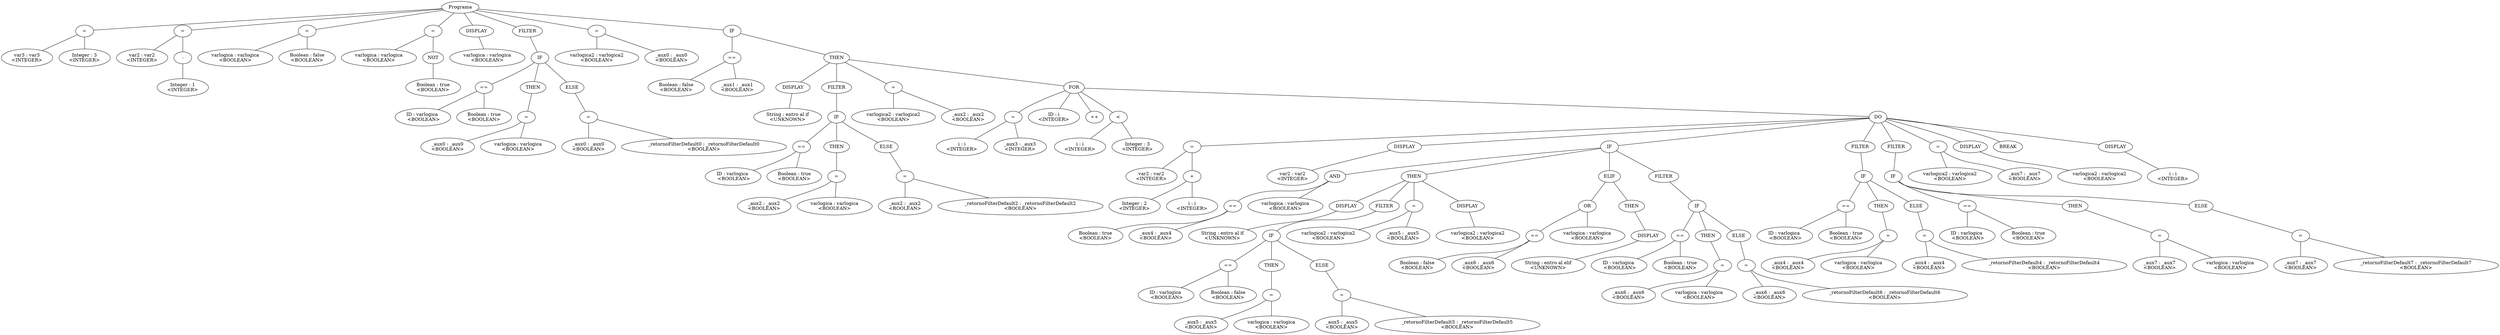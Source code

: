 graph G {nodo_25413947[label="Programa"]
nodo_1349814426[label="="]
nodo_25413947--nodo_1349814426
nodo_1291331293[label="var3 : var3\n<INTEGER>"]
nodo_1349814426--nodo_1291331293
nodo_908130239[label="Integer : 3\n<INTEGER>"]
nodo_1349814426--nodo_908130239
nodo_703937105[label="="]
nodo_25413947--nodo_703937105
nodo_1563510701[label="var2 : var2\n<INTEGER>"]
nodo_703937105--nodo_1563510701
nodo_1358056472[label="-"]
nodo_703937105--nodo_1358056472
nodo_1641993398[label="Integer : 1\n<INTEGER>"]
nodo_1358056472--nodo_1641993398
nodo_1643732334[label="="]
nodo_25413947--nodo_1643732334
nodo_908223187[label="varlogica : varlogica\n<BOOLEAN>"]
nodo_1643732334--nodo_908223187
nodo_1953659523[label="Boolean : false\n<BOOLEAN>"]
nodo_1643732334--nodo_1953659523
nodo_1662942175[label="="]
nodo_25413947--nodo_1662942175
nodo_1210538239[label="varlogica : varlogica\n<BOOLEAN>"]
nodo_1662942175--nodo_1210538239
nodo_1832292306[label="NOT"]
nodo_1662942175--nodo_1832292306
nodo_183981717[label="Boolean : true\n<BOOLEAN>"]
nodo_1832292306--nodo_183981717
nodo_438764695[label="DISPLAY"]
nodo_25413947--nodo_438764695
nodo_1748326284[label="varlogica : varlogica\n<BOOLEAN>"]
nodo_438764695--nodo_1748326284
nodo_824446279[label="FILTER"]
nodo_25413947--nodo_824446279
nodo_22525448[label="IF"]
nodo_824446279--nodo_22525448
nodo_603326729[label="=="]
nodo_22525448--nodo_603326729
nodo_1639818188[label="ID : varlogica 
 <BOOLEAN>"]
nodo_603326729--nodo_1639818188
nodo_1893913737[label="Boolean : true\n<BOOLEAN>"]
nodo_603326729--nodo_1893913737
nodo_1287244651[label="="]
nodo_362215819--nodo_1287244651
nodo_1595157940[label="_aux0 : _aux0\n<BOOLEAN>"]
nodo_1287244651--nodo_1595157940
nodo_1396397657[label="varlogica : varlogica\n<BOOLEAN>"]
nodo_1287244651--nodo_1396397657
nodo_22525448--nodo_362215819
nodo_362215819[label="THEN"]
nodo_22525448--nodo_996149884
nodo_996149884[label="ELSE"]
nodo_890996267[label="="]
nodo_996149884--nodo_890996267
nodo_939258224[label="_aux0 : _aux0\n<BOOLEAN>"]
nodo_890996267--nodo_939258224
nodo_1241252790[label="_retornoFilterDefault0 : _retornoFilterDefault0\n<BOOLEAN>"]
nodo_890996267--nodo_1241252790
nodo_1090264398[label="="]
nodo_25413947--nodo_1090264398
nodo_692056484[label="varlogica2 : varlogica2\n<BOOLEAN>"]
nodo_1090264398--nodo_692056484
nodo_1101526402[label="_aux0 : _aux0\n<BOOLEAN>"]
nodo_1090264398--nodo_1101526402
nodo_1760542643[label="IF"]
nodo_25413947--nodo_1760542643
nodo_1222232461[label="=="]
nodo_1760542643--nodo_1222232461
nodo_515744739[label="Boolean : false\n<BOOLEAN>"]
nodo_1222232461--nodo_515744739
nodo_1615355475[label="_aux1 : _aux1\n<BOOLEAN>"]
nodo_1222232461--nodo_1615355475
nodo_1968138190[label="DISPLAY"]
nodo_570632655--nodo_1968138190
nodo_1935433035[label="String : entro al if\n<UNKNOWN>"]
nodo_1968138190--nodo_1935433035
nodo_9263736[label="FILTER"]
nodo_570632655--nodo_9263736
nodo_571815676[label="IF"]
nodo_9263736--nodo_571815676
nodo_745161831[label="=="]
nodo_571815676--nodo_745161831
nodo_1036903076[label="ID : varlogica 
 <BOOLEAN>"]
nodo_745161831--nodo_1036903076
nodo_1467560447[label="Boolean : true\n<BOOLEAN>"]
nodo_745161831--nodo_1467560447
nodo_1557155642[label="="]
nodo_324562104--nodo_1557155642
nodo_577204667[label="_aux2 : _aux2\n<BOOLEAN>"]
nodo_1557155642--nodo_577204667
nodo_1886224273[label="varlogica : varlogica\n<BOOLEAN>"]
nodo_1557155642--nodo_1886224273
nodo_571815676--nodo_324562104
nodo_324562104[label="THEN"]
nodo_571815676--nodo_661670735
nodo_661670735[label="ELSE"]
nodo_1845841578[label="="]
nodo_661670735--nodo_1845841578
nodo_812803535[label="_aux2 : _aux2\n<BOOLEAN>"]
nodo_1845841578--nodo_812803535
nodo_687939795[label="_retornoFilterDefault2 : _retornoFilterDefault2\n<BOOLEAN>"]
nodo_1845841578--nodo_687939795
nodo_847991701[label="="]
nodo_570632655--nodo_847991701
nodo_1983851376[label="varlogica2 : varlogica2\n<BOOLEAN>"]
nodo_847991701--nodo_1983851376
nodo_1438671973[label="_aux2 : _aux2\n<BOOLEAN>"]
nodo_847991701--nodo_1438671973
nodo_1969734070[label="FOR"]
nodo_570632655--nodo_1969734070
nodo_496509812[label="="]
nodo_1969734070--nodo_496509812
nodo_309591836[label="i : i\n<INTEGER>"]
nodo_496509812--nodo_309591836
nodo_1145459323[label="_aux3 : _aux3\n<INTEGER>"]
nodo_496509812--nodo_1145459323
nodo_1969734070--nodo_1404583983
nodo_1404583983[label="ID : i\n<INTEGER>"]
nodo_1969734070--nodo_258429236
nodo_258429236[label="++"]
nodo_1589562971[label="<"]
nodo_1969734070--nodo_1589562971
nodo_681417341[label="i : i\n<INTEGER>"]
nodo_1589562971--nodo_681417341
nodo_499552427[label="Integer : 3\n<INTEGER>"]
nodo_1589562971--nodo_499552427
nodo_1969734070--nodo_544212203
nodo_544212203[label="DO"]
nodo_208540164[label="="]
nodo_544212203--nodo_208540164
nodo_604686788[label="var2 : var2\n<INTEGER>"]
nodo_208540164--nodo_604686788
nodo_1610670410[label="+"]
nodo_208540164--nodo_1610670410
nodo_1231713833[label="Integer : 2\n<INTEGER>"]
nodo_1610670410--nodo_1231713833
nodo_904438578[label="i : i\n<INTEGER>"]
nodo_1610670410--nodo_904438578
nodo_1197349026[label="DISPLAY"]
nodo_544212203--nodo_1197349026
nodo_548645810[label="var2 : var2\n<INTEGER>"]
nodo_1197349026--nodo_548645810
nodo_988961459[label="IF"]
nodo_544212203--nodo_988961459
nodo_1257480172[label="FILTER"]
nodo_544212203--nodo_1257480172
nodo_2111771928[label="IF"]
nodo_1257480172--nodo_2111771928
nodo_1074581290[label="=="]
nodo_2111771928--nodo_1074581290
nodo_1753424474[label="ID : varlogica 
 <BOOLEAN>"]
nodo_1074581290--nodo_1753424474
nodo_1054461017[label="Boolean : true\n<BOOLEAN>"]
nodo_1074581290--nodo_1054461017
nodo_992704847[label="="]
nodo_621286370--nodo_992704847
nodo_494441631[label="_aux4 : _aux4\n<BOOLEAN>"]
nodo_992704847--nodo_494441631
nodo_1813574808[label="varlogica : varlogica\n<BOOLEAN>"]
nodo_992704847--nodo_1813574808
nodo_2111771928--nodo_621286370
nodo_621286370[label="THEN"]
nodo_2111771928--nodo_199187339
nodo_199187339[label="ELSE"]
nodo_483612230[label="="]
nodo_199187339--nodo_483612230
nodo_2085791122[label="_aux4 : _aux4\n<BOOLEAN>"]
nodo_483612230--nodo_2085791122
nodo_626461419[label="_retornoFilterDefault4 : _retornoFilterDefault4\n<BOOLEAN>"]
nodo_483612230--nodo_626461419
nodo_1313410060[label="AND"]
nodo_988961459--nodo_1313410060
nodo_447312434[label="=="]
nodo_1313410060--nodo_447312434
nodo_627681987[label="Boolean : true\n<BOOLEAN>"]
nodo_447312434--nodo_627681987
nodo_477433023[label="_aux4 : _aux4\n<BOOLEAN>"]
nodo_447312434--nodo_477433023
nodo_450513489[label="varlogica : varlogica\n<BOOLEAN>"]
nodo_1313410060--nodo_450513489
nodo_1111688008[label="DISPLAY"]
nodo_832130122--nodo_1111688008
nodo_625017948[label="String : entro al if\n<UNKNOWN>"]
nodo_1111688008--nodo_625017948
nodo_895307777[label="FILTER"]
nodo_832130122--nodo_895307777
nodo_1198189039[label="IF"]
nodo_895307777--nodo_1198189039
nodo_501869321[label="=="]
nodo_1198189039--nodo_501869321
nodo_816279308[label="ID : varlogica 
 <BOOLEAN>"]
nodo_501869321--nodo_816279308
nodo_1864756289[label="Boolean : false\n<BOOLEAN>"]
nodo_501869321--nodo_1864756289
nodo_2140165595[label="="]
nodo_200617333--nodo_2140165595
nodo_762534019[label="_aux5 : _aux5\n<BOOLEAN>"]
nodo_2140165595--nodo_762534019
nodo_648518958[label="varlogica : varlogica\n<BOOLEAN>"]
nodo_2140165595--nodo_648518958
nodo_1198189039--nodo_200617333
nodo_200617333[label="THEN"]
nodo_1198189039--nodo_320363599
nodo_320363599[label="ELSE"]
nodo_1721772639[label="="]
nodo_320363599--nodo_1721772639
nodo_467895773[label="_aux5 : _aux5\n<BOOLEAN>"]
nodo_1721772639--nodo_467895773
nodo_744710498[label="_retornoFilterDefault5 : _retornoFilterDefault5\n<BOOLEAN>"]
nodo_1721772639--nodo_744710498
nodo_918017837[label="="]
nodo_832130122--nodo_918017837
nodo_1369633142[label="varlogica2 : varlogica2\n<BOOLEAN>"]
nodo_918017837--nodo_1369633142
nodo_1458064370[label="_aux5 : _aux5\n<BOOLEAN>"]
nodo_918017837--nodo_1458064370
nodo_1631017020[label="DISPLAY"]
nodo_832130122--nodo_1631017020
nodo_1773270408[label="varlogica2 : varlogica2\n<BOOLEAN>"]
nodo_1631017020--nodo_1773270408
nodo_988961459--nodo_832130122
nodo_832130122[label="THEN"]
nodo_794726537[label="ELIF"]
nodo_988961459--nodo_794726537
nodo_1006496075[label="FILTER"]
nodo_988961459--nodo_1006496075
nodo_1615900848[label="IF"]
nodo_1006496075--nodo_1615900848
nodo_111871111[label="=="]
nodo_1615900848--nodo_111871111
nodo_1563035139[label="ID : varlogica 
 <BOOLEAN>"]
nodo_111871111--nodo_1563035139
nodo_164170588[label="Boolean : true\n<BOOLEAN>"]
nodo_111871111--nodo_164170588
nodo_1819930597[label="="]
nodo_578201242--nodo_1819930597
nodo_849891793[label="_aux6 : _aux6\n<BOOLEAN>"]
nodo_1819930597--nodo_849891793
nodo_1069503385[label="varlogica : varlogica\n<BOOLEAN>"]
nodo_1819930597--nodo_1069503385
nodo_1615900848--nodo_578201242
nodo_578201242[label="THEN"]
nodo_1615900848--nodo_213009091
nodo_213009091[label="ELSE"]
nodo_2121084121[label="="]
nodo_213009091--nodo_2121084121
nodo_1573446198[label="_aux6 : _aux6\n<BOOLEAN>"]
nodo_2121084121--nodo_1573446198
nodo_765331079[label="_retornoFilterDefault6 : _retornoFilterDefault6\n<BOOLEAN>"]
nodo_2121084121--nodo_765331079
nodo_1261667290[label="OR"]
nodo_794726537--nodo_1261667290
nodo_602146765[label="=="]
nodo_1261667290--nodo_602146765
nodo_390133754[label="Boolean : false\n<BOOLEAN>"]
nodo_602146765--nodo_390133754
nodo_1602273153[label="_aux6 : _aux6\n<BOOLEAN>"]
nodo_602146765--nodo_1602273153
nodo_142265080[label="varlogica : varlogica\n<BOOLEAN>"]
nodo_1261667290--nodo_142265080
nodo_794726537--nodo_416150751
nodo_416150751[label="THEN"]
nodo_1210920800[label="DISPLAY"]
nodo_416150751--nodo_1210920800
nodo_331202628[label="String : entro al elif\n<UNKNOWN>"]
nodo_1210920800--nodo_331202628
nodo_695985007[label="FILTER"]
nodo_544212203--nodo_695985007
nodo_1603581886[label="IF"]
nodo_695985007--nodo_1603581886
nodo_2128856323[label="=="]
nodo_1603581886--nodo_2128856323
nodo_52532603[label="ID : varlogica 
 <BOOLEAN>"]
nodo_2128856323--nodo_52532603
nodo_1966567147[label="Boolean : true\n<BOOLEAN>"]
nodo_2128856323--nodo_1966567147
nodo_266604212[label="="]
nodo_557311552--nodo_266604212
nodo_1867450774[label="_aux7 : _aux7\n<BOOLEAN>"]
nodo_266604212--nodo_1867450774
nodo_1623905097[label="varlogica : varlogica\n<BOOLEAN>"]
nodo_266604212--nodo_1623905097
nodo_1603581886--nodo_557311552
nodo_557311552[label="THEN"]
nodo_1603581886--nodo_391189536
nodo_391189536[label="ELSE"]
nodo_776255885[label="="]
nodo_391189536--nodo_776255885
nodo_24806239[label="_aux7 : _aux7\n<BOOLEAN>"]
nodo_776255885--nodo_24806239
nodo_384706911[label="_retornoFilterDefault7 : _retornoFilterDefault7\n<BOOLEAN>"]
nodo_776255885--nodo_384706911
nodo_537452624[label="="]
nodo_544212203--nodo_537452624
nodo_730574093[label="varlogica2 : varlogica2\n<BOOLEAN>"]
nodo_537452624--nodo_730574093
nodo_2126422872[label="_aux7 : _aux7\n<BOOLEAN>"]
nodo_537452624--nodo_2126422872
nodo_427673857[label="DISPLAY"]
nodo_544212203--nodo_427673857
nodo_2123411486[label="varlogica2 : varlogica2\n<BOOLEAN>"]
nodo_427673857--nodo_2123411486
nodo_142973188[label="BREAK"]
nodo_544212203--nodo_142973188
nodo_53104431[label="DISPLAY"]
nodo_544212203--nodo_53104431
nodo_1953016714[label="i : i\n<INTEGER>"]
nodo_53104431--nodo_1953016714
nodo_1760542643--nodo_570632655
nodo_570632655[label="THEN"]
}
